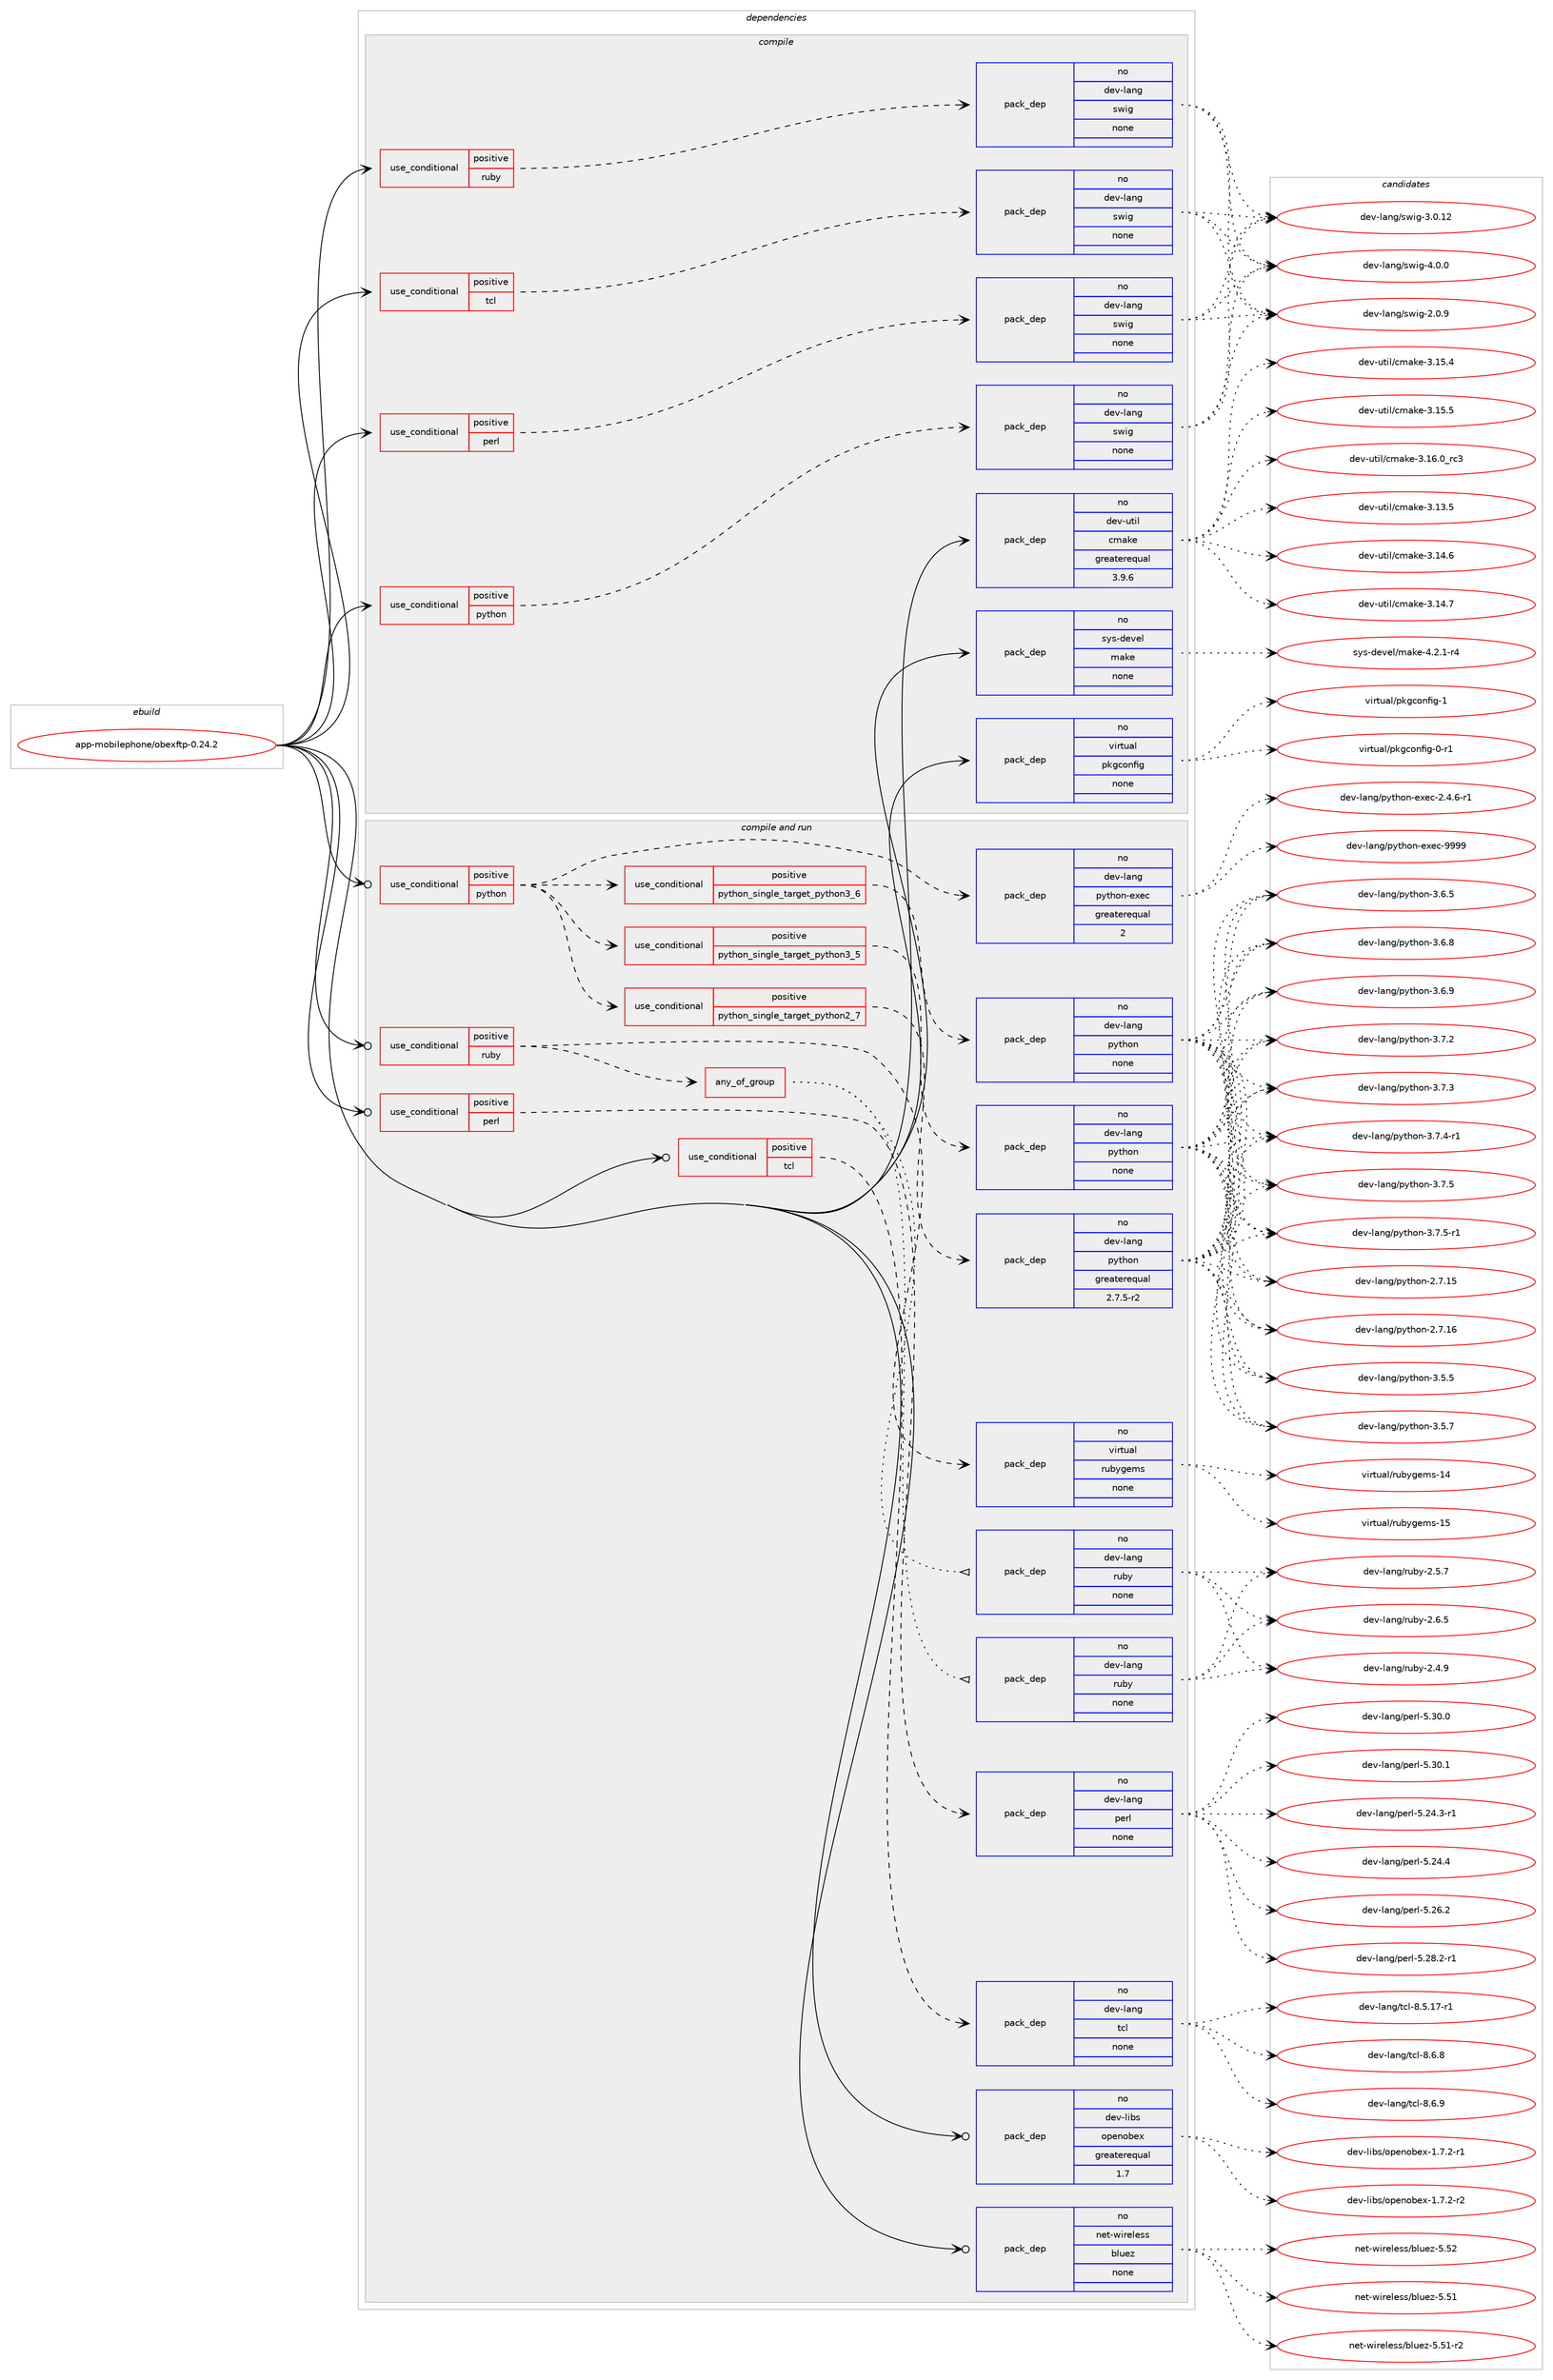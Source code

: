 digraph prolog {

# *************
# Graph options
# *************

newrank=true;
concentrate=true;
compound=true;
graph [rankdir=LR,fontname=Helvetica,fontsize=10,ranksep=1.5];#, ranksep=2.5, nodesep=0.2];
edge  [arrowhead=vee];
node  [fontname=Helvetica,fontsize=10];

# **********
# The ebuild
# **********

subgraph cluster_leftcol {
color=gray;
rank=same;
label=<<i>ebuild</i>>;
id [label="app-mobilephone/obexftp-0.24.2", color=red, width=4, href="../app-mobilephone/obexftp-0.24.2.svg"];
}

# ****************
# The dependencies
# ****************

subgraph cluster_midcol {
color=gray;
label=<<i>dependencies</i>>;
subgraph cluster_compile {
fillcolor="#eeeeee";
style=filled;
label=<<i>compile</i>>;
subgraph cond119782 {
dependency501465 [label=<<TABLE BORDER="0" CELLBORDER="1" CELLSPACING="0" CELLPADDING="4"><TR><TD ROWSPAN="3" CELLPADDING="10">use_conditional</TD></TR><TR><TD>positive</TD></TR><TR><TD>perl</TD></TR></TABLE>>, shape=none, color=red];
subgraph pack372612 {
dependency501466 [label=<<TABLE BORDER="0" CELLBORDER="1" CELLSPACING="0" CELLPADDING="4" WIDTH="220"><TR><TD ROWSPAN="6" CELLPADDING="30">pack_dep</TD></TR><TR><TD WIDTH="110">no</TD></TR><TR><TD>dev-lang</TD></TR><TR><TD>swig</TD></TR><TR><TD>none</TD></TR><TR><TD></TD></TR></TABLE>>, shape=none, color=blue];
}
dependency501465:e -> dependency501466:w [weight=20,style="dashed",arrowhead="vee"];
}
id:e -> dependency501465:w [weight=20,style="solid",arrowhead="vee"];
subgraph cond119783 {
dependency501467 [label=<<TABLE BORDER="0" CELLBORDER="1" CELLSPACING="0" CELLPADDING="4"><TR><TD ROWSPAN="3" CELLPADDING="10">use_conditional</TD></TR><TR><TD>positive</TD></TR><TR><TD>python</TD></TR></TABLE>>, shape=none, color=red];
subgraph pack372613 {
dependency501468 [label=<<TABLE BORDER="0" CELLBORDER="1" CELLSPACING="0" CELLPADDING="4" WIDTH="220"><TR><TD ROWSPAN="6" CELLPADDING="30">pack_dep</TD></TR><TR><TD WIDTH="110">no</TD></TR><TR><TD>dev-lang</TD></TR><TR><TD>swig</TD></TR><TR><TD>none</TD></TR><TR><TD></TD></TR></TABLE>>, shape=none, color=blue];
}
dependency501467:e -> dependency501468:w [weight=20,style="dashed",arrowhead="vee"];
}
id:e -> dependency501467:w [weight=20,style="solid",arrowhead="vee"];
subgraph cond119784 {
dependency501469 [label=<<TABLE BORDER="0" CELLBORDER="1" CELLSPACING="0" CELLPADDING="4"><TR><TD ROWSPAN="3" CELLPADDING="10">use_conditional</TD></TR><TR><TD>positive</TD></TR><TR><TD>ruby</TD></TR></TABLE>>, shape=none, color=red];
subgraph pack372614 {
dependency501470 [label=<<TABLE BORDER="0" CELLBORDER="1" CELLSPACING="0" CELLPADDING="4" WIDTH="220"><TR><TD ROWSPAN="6" CELLPADDING="30">pack_dep</TD></TR><TR><TD WIDTH="110">no</TD></TR><TR><TD>dev-lang</TD></TR><TR><TD>swig</TD></TR><TR><TD>none</TD></TR><TR><TD></TD></TR></TABLE>>, shape=none, color=blue];
}
dependency501469:e -> dependency501470:w [weight=20,style="dashed",arrowhead="vee"];
}
id:e -> dependency501469:w [weight=20,style="solid",arrowhead="vee"];
subgraph cond119785 {
dependency501471 [label=<<TABLE BORDER="0" CELLBORDER="1" CELLSPACING="0" CELLPADDING="4"><TR><TD ROWSPAN="3" CELLPADDING="10">use_conditional</TD></TR><TR><TD>positive</TD></TR><TR><TD>tcl</TD></TR></TABLE>>, shape=none, color=red];
subgraph pack372615 {
dependency501472 [label=<<TABLE BORDER="0" CELLBORDER="1" CELLSPACING="0" CELLPADDING="4" WIDTH="220"><TR><TD ROWSPAN="6" CELLPADDING="30">pack_dep</TD></TR><TR><TD WIDTH="110">no</TD></TR><TR><TD>dev-lang</TD></TR><TR><TD>swig</TD></TR><TR><TD>none</TD></TR><TR><TD></TD></TR></TABLE>>, shape=none, color=blue];
}
dependency501471:e -> dependency501472:w [weight=20,style="dashed",arrowhead="vee"];
}
id:e -> dependency501471:w [weight=20,style="solid",arrowhead="vee"];
subgraph pack372616 {
dependency501473 [label=<<TABLE BORDER="0" CELLBORDER="1" CELLSPACING="0" CELLPADDING="4" WIDTH="220"><TR><TD ROWSPAN="6" CELLPADDING="30">pack_dep</TD></TR><TR><TD WIDTH="110">no</TD></TR><TR><TD>dev-util</TD></TR><TR><TD>cmake</TD></TR><TR><TD>greaterequal</TD></TR><TR><TD>3.9.6</TD></TR></TABLE>>, shape=none, color=blue];
}
id:e -> dependency501473:w [weight=20,style="solid",arrowhead="vee"];
subgraph pack372617 {
dependency501474 [label=<<TABLE BORDER="0" CELLBORDER="1" CELLSPACING="0" CELLPADDING="4" WIDTH="220"><TR><TD ROWSPAN="6" CELLPADDING="30">pack_dep</TD></TR><TR><TD WIDTH="110">no</TD></TR><TR><TD>sys-devel</TD></TR><TR><TD>make</TD></TR><TR><TD>none</TD></TR><TR><TD></TD></TR></TABLE>>, shape=none, color=blue];
}
id:e -> dependency501474:w [weight=20,style="solid",arrowhead="vee"];
subgraph pack372618 {
dependency501475 [label=<<TABLE BORDER="0" CELLBORDER="1" CELLSPACING="0" CELLPADDING="4" WIDTH="220"><TR><TD ROWSPAN="6" CELLPADDING="30">pack_dep</TD></TR><TR><TD WIDTH="110">no</TD></TR><TR><TD>virtual</TD></TR><TR><TD>pkgconfig</TD></TR><TR><TD>none</TD></TR><TR><TD></TD></TR></TABLE>>, shape=none, color=blue];
}
id:e -> dependency501475:w [weight=20,style="solid",arrowhead="vee"];
}
subgraph cluster_compileandrun {
fillcolor="#eeeeee";
style=filled;
label=<<i>compile and run</i>>;
subgraph cond119786 {
dependency501476 [label=<<TABLE BORDER="0" CELLBORDER="1" CELLSPACING="0" CELLPADDING="4"><TR><TD ROWSPAN="3" CELLPADDING="10">use_conditional</TD></TR><TR><TD>positive</TD></TR><TR><TD>perl</TD></TR></TABLE>>, shape=none, color=red];
subgraph pack372619 {
dependency501477 [label=<<TABLE BORDER="0" CELLBORDER="1" CELLSPACING="0" CELLPADDING="4" WIDTH="220"><TR><TD ROWSPAN="6" CELLPADDING="30">pack_dep</TD></TR><TR><TD WIDTH="110">no</TD></TR><TR><TD>dev-lang</TD></TR><TR><TD>perl</TD></TR><TR><TD>none</TD></TR><TR><TD></TD></TR></TABLE>>, shape=none, color=blue];
}
dependency501476:e -> dependency501477:w [weight=20,style="dashed",arrowhead="vee"];
}
id:e -> dependency501476:w [weight=20,style="solid",arrowhead="odotvee"];
subgraph cond119787 {
dependency501478 [label=<<TABLE BORDER="0" CELLBORDER="1" CELLSPACING="0" CELLPADDING="4"><TR><TD ROWSPAN="3" CELLPADDING="10">use_conditional</TD></TR><TR><TD>positive</TD></TR><TR><TD>python</TD></TR></TABLE>>, shape=none, color=red];
subgraph cond119788 {
dependency501479 [label=<<TABLE BORDER="0" CELLBORDER="1" CELLSPACING="0" CELLPADDING="4"><TR><TD ROWSPAN="3" CELLPADDING="10">use_conditional</TD></TR><TR><TD>positive</TD></TR><TR><TD>python_single_target_python2_7</TD></TR></TABLE>>, shape=none, color=red];
subgraph pack372620 {
dependency501480 [label=<<TABLE BORDER="0" CELLBORDER="1" CELLSPACING="0" CELLPADDING="4" WIDTH="220"><TR><TD ROWSPAN="6" CELLPADDING="30">pack_dep</TD></TR><TR><TD WIDTH="110">no</TD></TR><TR><TD>dev-lang</TD></TR><TR><TD>python</TD></TR><TR><TD>greaterequal</TD></TR><TR><TD>2.7.5-r2</TD></TR></TABLE>>, shape=none, color=blue];
}
dependency501479:e -> dependency501480:w [weight=20,style="dashed",arrowhead="vee"];
}
dependency501478:e -> dependency501479:w [weight=20,style="dashed",arrowhead="vee"];
subgraph cond119789 {
dependency501481 [label=<<TABLE BORDER="0" CELLBORDER="1" CELLSPACING="0" CELLPADDING="4"><TR><TD ROWSPAN="3" CELLPADDING="10">use_conditional</TD></TR><TR><TD>positive</TD></TR><TR><TD>python_single_target_python3_5</TD></TR></TABLE>>, shape=none, color=red];
subgraph pack372621 {
dependency501482 [label=<<TABLE BORDER="0" CELLBORDER="1" CELLSPACING="0" CELLPADDING="4" WIDTH="220"><TR><TD ROWSPAN="6" CELLPADDING="30">pack_dep</TD></TR><TR><TD WIDTH="110">no</TD></TR><TR><TD>dev-lang</TD></TR><TR><TD>python</TD></TR><TR><TD>none</TD></TR><TR><TD></TD></TR></TABLE>>, shape=none, color=blue];
}
dependency501481:e -> dependency501482:w [weight=20,style="dashed",arrowhead="vee"];
}
dependency501478:e -> dependency501481:w [weight=20,style="dashed",arrowhead="vee"];
subgraph cond119790 {
dependency501483 [label=<<TABLE BORDER="0" CELLBORDER="1" CELLSPACING="0" CELLPADDING="4"><TR><TD ROWSPAN="3" CELLPADDING="10">use_conditional</TD></TR><TR><TD>positive</TD></TR><TR><TD>python_single_target_python3_6</TD></TR></TABLE>>, shape=none, color=red];
subgraph pack372622 {
dependency501484 [label=<<TABLE BORDER="0" CELLBORDER="1" CELLSPACING="0" CELLPADDING="4" WIDTH="220"><TR><TD ROWSPAN="6" CELLPADDING="30">pack_dep</TD></TR><TR><TD WIDTH="110">no</TD></TR><TR><TD>dev-lang</TD></TR><TR><TD>python</TD></TR><TR><TD>none</TD></TR><TR><TD></TD></TR></TABLE>>, shape=none, color=blue];
}
dependency501483:e -> dependency501484:w [weight=20,style="dashed",arrowhead="vee"];
}
dependency501478:e -> dependency501483:w [weight=20,style="dashed",arrowhead="vee"];
subgraph pack372623 {
dependency501485 [label=<<TABLE BORDER="0" CELLBORDER="1" CELLSPACING="0" CELLPADDING="4" WIDTH="220"><TR><TD ROWSPAN="6" CELLPADDING="30">pack_dep</TD></TR><TR><TD WIDTH="110">no</TD></TR><TR><TD>dev-lang</TD></TR><TR><TD>python-exec</TD></TR><TR><TD>greaterequal</TD></TR><TR><TD>2</TD></TR></TABLE>>, shape=none, color=blue];
}
dependency501478:e -> dependency501485:w [weight=20,style="dashed",arrowhead="vee"];
}
id:e -> dependency501478:w [weight=20,style="solid",arrowhead="odotvee"];
subgraph cond119791 {
dependency501486 [label=<<TABLE BORDER="0" CELLBORDER="1" CELLSPACING="0" CELLPADDING="4"><TR><TD ROWSPAN="3" CELLPADDING="10">use_conditional</TD></TR><TR><TD>positive</TD></TR><TR><TD>ruby</TD></TR></TABLE>>, shape=none, color=red];
subgraph any8755 {
dependency501487 [label=<<TABLE BORDER="0" CELLBORDER="1" CELLSPACING="0" CELLPADDING="4"><TR><TD CELLPADDING="10">any_of_group</TD></TR></TABLE>>, shape=none, color=red];subgraph pack372624 {
dependency501488 [label=<<TABLE BORDER="0" CELLBORDER="1" CELLSPACING="0" CELLPADDING="4" WIDTH="220"><TR><TD ROWSPAN="6" CELLPADDING="30">pack_dep</TD></TR><TR><TD WIDTH="110">no</TD></TR><TR><TD>dev-lang</TD></TR><TR><TD>ruby</TD></TR><TR><TD>none</TD></TR><TR><TD></TD></TR></TABLE>>, shape=none, color=blue];
}
dependency501487:e -> dependency501488:w [weight=20,style="dotted",arrowhead="oinv"];
subgraph pack372625 {
dependency501489 [label=<<TABLE BORDER="0" CELLBORDER="1" CELLSPACING="0" CELLPADDING="4" WIDTH="220"><TR><TD ROWSPAN="6" CELLPADDING="30">pack_dep</TD></TR><TR><TD WIDTH="110">no</TD></TR><TR><TD>dev-lang</TD></TR><TR><TD>ruby</TD></TR><TR><TD>none</TD></TR><TR><TD></TD></TR></TABLE>>, shape=none, color=blue];
}
dependency501487:e -> dependency501489:w [weight=20,style="dotted",arrowhead="oinv"];
}
dependency501486:e -> dependency501487:w [weight=20,style="dashed",arrowhead="vee"];
subgraph pack372626 {
dependency501490 [label=<<TABLE BORDER="0" CELLBORDER="1" CELLSPACING="0" CELLPADDING="4" WIDTH="220"><TR><TD ROWSPAN="6" CELLPADDING="30">pack_dep</TD></TR><TR><TD WIDTH="110">no</TD></TR><TR><TD>virtual</TD></TR><TR><TD>rubygems</TD></TR><TR><TD>none</TD></TR><TR><TD></TD></TR></TABLE>>, shape=none, color=blue];
}
dependency501486:e -> dependency501490:w [weight=20,style="dashed",arrowhead="vee"];
}
id:e -> dependency501486:w [weight=20,style="solid",arrowhead="odotvee"];
subgraph cond119792 {
dependency501491 [label=<<TABLE BORDER="0" CELLBORDER="1" CELLSPACING="0" CELLPADDING="4"><TR><TD ROWSPAN="3" CELLPADDING="10">use_conditional</TD></TR><TR><TD>positive</TD></TR><TR><TD>tcl</TD></TR></TABLE>>, shape=none, color=red];
subgraph pack372627 {
dependency501492 [label=<<TABLE BORDER="0" CELLBORDER="1" CELLSPACING="0" CELLPADDING="4" WIDTH="220"><TR><TD ROWSPAN="6" CELLPADDING="30">pack_dep</TD></TR><TR><TD WIDTH="110">no</TD></TR><TR><TD>dev-lang</TD></TR><TR><TD>tcl</TD></TR><TR><TD>none</TD></TR><TR><TD></TD></TR></TABLE>>, shape=none, color=blue];
}
dependency501491:e -> dependency501492:w [weight=20,style="dashed",arrowhead="vee"];
}
id:e -> dependency501491:w [weight=20,style="solid",arrowhead="odotvee"];
subgraph pack372628 {
dependency501493 [label=<<TABLE BORDER="0" CELLBORDER="1" CELLSPACING="0" CELLPADDING="4" WIDTH="220"><TR><TD ROWSPAN="6" CELLPADDING="30">pack_dep</TD></TR><TR><TD WIDTH="110">no</TD></TR><TR><TD>dev-libs</TD></TR><TR><TD>openobex</TD></TR><TR><TD>greaterequal</TD></TR><TR><TD>1.7</TD></TR></TABLE>>, shape=none, color=blue];
}
id:e -> dependency501493:w [weight=20,style="solid",arrowhead="odotvee"];
subgraph pack372629 {
dependency501494 [label=<<TABLE BORDER="0" CELLBORDER="1" CELLSPACING="0" CELLPADDING="4" WIDTH="220"><TR><TD ROWSPAN="6" CELLPADDING="30">pack_dep</TD></TR><TR><TD WIDTH="110">no</TD></TR><TR><TD>net-wireless</TD></TR><TR><TD>bluez</TD></TR><TR><TD>none</TD></TR><TR><TD></TD></TR></TABLE>>, shape=none, color=blue];
}
id:e -> dependency501494:w [weight=20,style="solid",arrowhead="odotvee"];
}
subgraph cluster_run {
fillcolor="#eeeeee";
style=filled;
label=<<i>run</i>>;
}
}

# **************
# The candidates
# **************

subgraph cluster_choices {
rank=same;
color=gray;
label=<<i>candidates</i>>;

subgraph choice372612 {
color=black;
nodesep=1;
choice100101118451089711010347115119105103455046484657 [label="dev-lang/swig-2.0.9", color=red, width=4,href="../dev-lang/swig-2.0.9.svg"];
choice10010111845108971101034711511910510345514648464950 [label="dev-lang/swig-3.0.12", color=red, width=4,href="../dev-lang/swig-3.0.12.svg"];
choice100101118451089711010347115119105103455246484648 [label="dev-lang/swig-4.0.0", color=red, width=4,href="../dev-lang/swig-4.0.0.svg"];
dependency501466:e -> choice100101118451089711010347115119105103455046484657:w [style=dotted,weight="100"];
dependency501466:e -> choice10010111845108971101034711511910510345514648464950:w [style=dotted,weight="100"];
dependency501466:e -> choice100101118451089711010347115119105103455246484648:w [style=dotted,weight="100"];
}
subgraph choice372613 {
color=black;
nodesep=1;
choice100101118451089711010347115119105103455046484657 [label="dev-lang/swig-2.0.9", color=red, width=4,href="../dev-lang/swig-2.0.9.svg"];
choice10010111845108971101034711511910510345514648464950 [label="dev-lang/swig-3.0.12", color=red, width=4,href="../dev-lang/swig-3.0.12.svg"];
choice100101118451089711010347115119105103455246484648 [label="dev-lang/swig-4.0.0", color=red, width=4,href="../dev-lang/swig-4.0.0.svg"];
dependency501468:e -> choice100101118451089711010347115119105103455046484657:w [style=dotted,weight="100"];
dependency501468:e -> choice10010111845108971101034711511910510345514648464950:w [style=dotted,weight="100"];
dependency501468:e -> choice100101118451089711010347115119105103455246484648:w [style=dotted,weight="100"];
}
subgraph choice372614 {
color=black;
nodesep=1;
choice100101118451089711010347115119105103455046484657 [label="dev-lang/swig-2.0.9", color=red, width=4,href="../dev-lang/swig-2.0.9.svg"];
choice10010111845108971101034711511910510345514648464950 [label="dev-lang/swig-3.0.12", color=red, width=4,href="../dev-lang/swig-3.0.12.svg"];
choice100101118451089711010347115119105103455246484648 [label="dev-lang/swig-4.0.0", color=red, width=4,href="../dev-lang/swig-4.0.0.svg"];
dependency501470:e -> choice100101118451089711010347115119105103455046484657:w [style=dotted,weight="100"];
dependency501470:e -> choice10010111845108971101034711511910510345514648464950:w [style=dotted,weight="100"];
dependency501470:e -> choice100101118451089711010347115119105103455246484648:w [style=dotted,weight="100"];
}
subgraph choice372615 {
color=black;
nodesep=1;
choice100101118451089711010347115119105103455046484657 [label="dev-lang/swig-2.0.9", color=red, width=4,href="../dev-lang/swig-2.0.9.svg"];
choice10010111845108971101034711511910510345514648464950 [label="dev-lang/swig-3.0.12", color=red, width=4,href="../dev-lang/swig-3.0.12.svg"];
choice100101118451089711010347115119105103455246484648 [label="dev-lang/swig-4.0.0", color=red, width=4,href="../dev-lang/swig-4.0.0.svg"];
dependency501472:e -> choice100101118451089711010347115119105103455046484657:w [style=dotted,weight="100"];
dependency501472:e -> choice10010111845108971101034711511910510345514648464950:w [style=dotted,weight="100"];
dependency501472:e -> choice100101118451089711010347115119105103455246484648:w [style=dotted,weight="100"];
}
subgraph choice372616 {
color=black;
nodesep=1;
choice1001011184511711610510847991099710710145514649514653 [label="dev-util/cmake-3.13.5", color=red, width=4,href="../dev-util/cmake-3.13.5.svg"];
choice1001011184511711610510847991099710710145514649524654 [label="dev-util/cmake-3.14.6", color=red, width=4,href="../dev-util/cmake-3.14.6.svg"];
choice1001011184511711610510847991099710710145514649524655 [label="dev-util/cmake-3.14.7", color=red, width=4,href="../dev-util/cmake-3.14.7.svg"];
choice1001011184511711610510847991099710710145514649534652 [label="dev-util/cmake-3.15.4", color=red, width=4,href="../dev-util/cmake-3.15.4.svg"];
choice1001011184511711610510847991099710710145514649534653 [label="dev-util/cmake-3.15.5", color=red, width=4,href="../dev-util/cmake-3.15.5.svg"];
choice1001011184511711610510847991099710710145514649544648951149951 [label="dev-util/cmake-3.16.0_rc3", color=red, width=4,href="../dev-util/cmake-3.16.0_rc3.svg"];
dependency501473:e -> choice1001011184511711610510847991099710710145514649514653:w [style=dotted,weight="100"];
dependency501473:e -> choice1001011184511711610510847991099710710145514649524654:w [style=dotted,weight="100"];
dependency501473:e -> choice1001011184511711610510847991099710710145514649524655:w [style=dotted,weight="100"];
dependency501473:e -> choice1001011184511711610510847991099710710145514649534652:w [style=dotted,weight="100"];
dependency501473:e -> choice1001011184511711610510847991099710710145514649534653:w [style=dotted,weight="100"];
dependency501473:e -> choice1001011184511711610510847991099710710145514649544648951149951:w [style=dotted,weight="100"];
}
subgraph choice372617 {
color=black;
nodesep=1;
choice1151211154510010111810110847109971071014552465046494511452 [label="sys-devel/make-4.2.1-r4", color=red, width=4,href="../sys-devel/make-4.2.1-r4.svg"];
dependency501474:e -> choice1151211154510010111810110847109971071014552465046494511452:w [style=dotted,weight="100"];
}
subgraph choice372618 {
color=black;
nodesep=1;
choice11810511411611797108471121071039911111010210510345484511449 [label="virtual/pkgconfig-0-r1", color=red, width=4,href="../virtual/pkgconfig-0-r1.svg"];
choice1181051141161179710847112107103991111101021051034549 [label="virtual/pkgconfig-1", color=red, width=4,href="../virtual/pkgconfig-1.svg"];
dependency501475:e -> choice11810511411611797108471121071039911111010210510345484511449:w [style=dotted,weight="100"];
dependency501475:e -> choice1181051141161179710847112107103991111101021051034549:w [style=dotted,weight="100"];
}
subgraph choice372619 {
color=black;
nodesep=1;
choice100101118451089711010347112101114108455346505246514511449 [label="dev-lang/perl-5.24.3-r1", color=red, width=4,href="../dev-lang/perl-5.24.3-r1.svg"];
choice10010111845108971101034711210111410845534650524652 [label="dev-lang/perl-5.24.4", color=red, width=4,href="../dev-lang/perl-5.24.4.svg"];
choice10010111845108971101034711210111410845534650544650 [label="dev-lang/perl-5.26.2", color=red, width=4,href="../dev-lang/perl-5.26.2.svg"];
choice100101118451089711010347112101114108455346505646504511449 [label="dev-lang/perl-5.28.2-r1", color=red, width=4,href="../dev-lang/perl-5.28.2-r1.svg"];
choice10010111845108971101034711210111410845534651484648 [label="dev-lang/perl-5.30.0", color=red, width=4,href="../dev-lang/perl-5.30.0.svg"];
choice10010111845108971101034711210111410845534651484649 [label="dev-lang/perl-5.30.1", color=red, width=4,href="../dev-lang/perl-5.30.1.svg"];
dependency501477:e -> choice100101118451089711010347112101114108455346505246514511449:w [style=dotted,weight="100"];
dependency501477:e -> choice10010111845108971101034711210111410845534650524652:w [style=dotted,weight="100"];
dependency501477:e -> choice10010111845108971101034711210111410845534650544650:w [style=dotted,weight="100"];
dependency501477:e -> choice100101118451089711010347112101114108455346505646504511449:w [style=dotted,weight="100"];
dependency501477:e -> choice10010111845108971101034711210111410845534651484648:w [style=dotted,weight="100"];
dependency501477:e -> choice10010111845108971101034711210111410845534651484649:w [style=dotted,weight="100"];
}
subgraph choice372620 {
color=black;
nodesep=1;
choice10010111845108971101034711212111610411111045504655464953 [label="dev-lang/python-2.7.15", color=red, width=4,href="../dev-lang/python-2.7.15.svg"];
choice10010111845108971101034711212111610411111045504655464954 [label="dev-lang/python-2.7.16", color=red, width=4,href="../dev-lang/python-2.7.16.svg"];
choice100101118451089711010347112121116104111110455146534653 [label="dev-lang/python-3.5.5", color=red, width=4,href="../dev-lang/python-3.5.5.svg"];
choice100101118451089711010347112121116104111110455146534655 [label="dev-lang/python-3.5.7", color=red, width=4,href="../dev-lang/python-3.5.7.svg"];
choice100101118451089711010347112121116104111110455146544653 [label="dev-lang/python-3.6.5", color=red, width=4,href="../dev-lang/python-3.6.5.svg"];
choice100101118451089711010347112121116104111110455146544656 [label="dev-lang/python-3.6.8", color=red, width=4,href="../dev-lang/python-3.6.8.svg"];
choice100101118451089711010347112121116104111110455146544657 [label="dev-lang/python-3.6.9", color=red, width=4,href="../dev-lang/python-3.6.9.svg"];
choice100101118451089711010347112121116104111110455146554650 [label="dev-lang/python-3.7.2", color=red, width=4,href="../dev-lang/python-3.7.2.svg"];
choice100101118451089711010347112121116104111110455146554651 [label="dev-lang/python-3.7.3", color=red, width=4,href="../dev-lang/python-3.7.3.svg"];
choice1001011184510897110103471121211161041111104551465546524511449 [label="dev-lang/python-3.7.4-r1", color=red, width=4,href="../dev-lang/python-3.7.4-r1.svg"];
choice100101118451089711010347112121116104111110455146554653 [label="dev-lang/python-3.7.5", color=red, width=4,href="../dev-lang/python-3.7.5.svg"];
choice1001011184510897110103471121211161041111104551465546534511449 [label="dev-lang/python-3.7.5-r1", color=red, width=4,href="../dev-lang/python-3.7.5-r1.svg"];
dependency501480:e -> choice10010111845108971101034711212111610411111045504655464953:w [style=dotted,weight="100"];
dependency501480:e -> choice10010111845108971101034711212111610411111045504655464954:w [style=dotted,weight="100"];
dependency501480:e -> choice100101118451089711010347112121116104111110455146534653:w [style=dotted,weight="100"];
dependency501480:e -> choice100101118451089711010347112121116104111110455146534655:w [style=dotted,weight="100"];
dependency501480:e -> choice100101118451089711010347112121116104111110455146544653:w [style=dotted,weight="100"];
dependency501480:e -> choice100101118451089711010347112121116104111110455146544656:w [style=dotted,weight="100"];
dependency501480:e -> choice100101118451089711010347112121116104111110455146544657:w [style=dotted,weight="100"];
dependency501480:e -> choice100101118451089711010347112121116104111110455146554650:w [style=dotted,weight="100"];
dependency501480:e -> choice100101118451089711010347112121116104111110455146554651:w [style=dotted,weight="100"];
dependency501480:e -> choice1001011184510897110103471121211161041111104551465546524511449:w [style=dotted,weight="100"];
dependency501480:e -> choice100101118451089711010347112121116104111110455146554653:w [style=dotted,weight="100"];
dependency501480:e -> choice1001011184510897110103471121211161041111104551465546534511449:w [style=dotted,weight="100"];
}
subgraph choice372621 {
color=black;
nodesep=1;
choice10010111845108971101034711212111610411111045504655464953 [label="dev-lang/python-2.7.15", color=red, width=4,href="../dev-lang/python-2.7.15.svg"];
choice10010111845108971101034711212111610411111045504655464954 [label="dev-lang/python-2.7.16", color=red, width=4,href="../dev-lang/python-2.7.16.svg"];
choice100101118451089711010347112121116104111110455146534653 [label="dev-lang/python-3.5.5", color=red, width=4,href="../dev-lang/python-3.5.5.svg"];
choice100101118451089711010347112121116104111110455146534655 [label="dev-lang/python-3.5.7", color=red, width=4,href="../dev-lang/python-3.5.7.svg"];
choice100101118451089711010347112121116104111110455146544653 [label="dev-lang/python-3.6.5", color=red, width=4,href="../dev-lang/python-3.6.5.svg"];
choice100101118451089711010347112121116104111110455146544656 [label="dev-lang/python-3.6.8", color=red, width=4,href="../dev-lang/python-3.6.8.svg"];
choice100101118451089711010347112121116104111110455146544657 [label="dev-lang/python-3.6.9", color=red, width=4,href="../dev-lang/python-3.6.9.svg"];
choice100101118451089711010347112121116104111110455146554650 [label="dev-lang/python-3.7.2", color=red, width=4,href="../dev-lang/python-3.7.2.svg"];
choice100101118451089711010347112121116104111110455146554651 [label="dev-lang/python-3.7.3", color=red, width=4,href="../dev-lang/python-3.7.3.svg"];
choice1001011184510897110103471121211161041111104551465546524511449 [label="dev-lang/python-3.7.4-r1", color=red, width=4,href="../dev-lang/python-3.7.4-r1.svg"];
choice100101118451089711010347112121116104111110455146554653 [label="dev-lang/python-3.7.5", color=red, width=4,href="../dev-lang/python-3.7.5.svg"];
choice1001011184510897110103471121211161041111104551465546534511449 [label="dev-lang/python-3.7.5-r1", color=red, width=4,href="../dev-lang/python-3.7.5-r1.svg"];
dependency501482:e -> choice10010111845108971101034711212111610411111045504655464953:w [style=dotted,weight="100"];
dependency501482:e -> choice10010111845108971101034711212111610411111045504655464954:w [style=dotted,weight="100"];
dependency501482:e -> choice100101118451089711010347112121116104111110455146534653:w [style=dotted,weight="100"];
dependency501482:e -> choice100101118451089711010347112121116104111110455146534655:w [style=dotted,weight="100"];
dependency501482:e -> choice100101118451089711010347112121116104111110455146544653:w [style=dotted,weight="100"];
dependency501482:e -> choice100101118451089711010347112121116104111110455146544656:w [style=dotted,weight="100"];
dependency501482:e -> choice100101118451089711010347112121116104111110455146544657:w [style=dotted,weight="100"];
dependency501482:e -> choice100101118451089711010347112121116104111110455146554650:w [style=dotted,weight="100"];
dependency501482:e -> choice100101118451089711010347112121116104111110455146554651:w [style=dotted,weight="100"];
dependency501482:e -> choice1001011184510897110103471121211161041111104551465546524511449:w [style=dotted,weight="100"];
dependency501482:e -> choice100101118451089711010347112121116104111110455146554653:w [style=dotted,weight="100"];
dependency501482:e -> choice1001011184510897110103471121211161041111104551465546534511449:w [style=dotted,weight="100"];
}
subgraph choice372622 {
color=black;
nodesep=1;
choice10010111845108971101034711212111610411111045504655464953 [label="dev-lang/python-2.7.15", color=red, width=4,href="../dev-lang/python-2.7.15.svg"];
choice10010111845108971101034711212111610411111045504655464954 [label="dev-lang/python-2.7.16", color=red, width=4,href="../dev-lang/python-2.7.16.svg"];
choice100101118451089711010347112121116104111110455146534653 [label="dev-lang/python-3.5.5", color=red, width=4,href="../dev-lang/python-3.5.5.svg"];
choice100101118451089711010347112121116104111110455146534655 [label="dev-lang/python-3.5.7", color=red, width=4,href="../dev-lang/python-3.5.7.svg"];
choice100101118451089711010347112121116104111110455146544653 [label="dev-lang/python-3.6.5", color=red, width=4,href="../dev-lang/python-3.6.5.svg"];
choice100101118451089711010347112121116104111110455146544656 [label="dev-lang/python-3.6.8", color=red, width=4,href="../dev-lang/python-3.6.8.svg"];
choice100101118451089711010347112121116104111110455146544657 [label="dev-lang/python-3.6.9", color=red, width=4,href="../dev-lang/python-3.6.9.svg"];
choice100101118451089711010347112121116104111110455146554650 [label="dev-lang/python-3.7.2", color=red, width=4,href="../dev-lang/python-3.7.2.svg"];
choice100101118451089711010347112121116104111110455146554651 [label="dev-lang/python-3.7.3", color=red, width=4,href="../dev-lang/python-3.7.3.svg"];
choice1001011184510897110103471121211161041111104551465546524511449 [label="dev-lang/python-3.7.4-r1", color=red, width=4,href="../dev-lang/python-3.7.4-r1.svg"];
choice100101118451089711010347112121116104111110455146554653 [label="dev-lang/python-3.7.5", color=red, width=4,href="../dev-lang/python-3.7.5.svg"];
choice1001011184510897110103471121211161041111104551465546534511449 [label="dev-lang/python-3.7.5-r1", color=red, width=4,href="../dev-lang/python-3.7.5-r1.svg"];
dependency501484:e -> choice10010111845108971101034711212111610411111045504655464953:w [style=dotted,weight="100"];
dependency501484:e -> choice10010111845108971101034711212111610411111045504655464954:w [style=dotted,weight="100"];
dependency501484:e -> choice100101118451089711010347112121116104111110455146534653:w [style=dotted,weight="100"];
dependency501484:e -> choice100101118451089711010347112121116104111110455146534655:w [style=dotted,weight="100"];
dependency501484:e -> choice100101118451089711010347112121116104111110455146544653:w [style=dotted,weight="100"];
dependency501484:e -> choice100101118451089711010347112121116104111110455146544656:w [style=dotted,weight="100"];
dependency501484:e -> choice100101118451089711010347112121116104111110455146544657:w [style=dotted,weight="100"];
dependency501484:e -> choice100101118451089711010347112121116104111110455146554650:w [style=dotted,weight="100"];
dependency501484:e -> choice100101118451089711010347112121116104111110455146554651:w [style=dotted,weight="100"];
dependency501484:e -> choice1001011184510897110103471121211161041111104551465546524511449:w [style=dotted,weight="100"];
dependency501484:e -> choice100101118451089711010347112121116104111110455146554653:w [style=dotted,weight="100"];
dependency501484:e -> choice1001011184510897110103471121211161041111104551465546534511449:w [style=dotted,weight="100"];
}
subgraph choice372623 {
color=black;
nodesep=1;
choice10010111845108971101034711212111610411111045101120101994550465246544511449 [label="dev-lang/python-exec-2.4.6-r1", color=red, width=4,href="../dev-lang/python-exec-2.4.6-r1.svg"];
choice10010111845108971101034711212111610411111045101120101994557575757 [label="dev-lang/python-exec-9999", color=red, width=4,href="../dev-lang/python-exec-9999.svg"];
dependency501485:e -> choice10010111845108971101034711212111610411111045101120101994550465246544511449:w [style=dotted,weight="100"];
dependency501485:e -> choice10010111845108971101034711212111610411111045101120101994557575757:w [style=dotted,weight="100"];
}
subgraph choice372624 {
color=black;
nodesep=1;
choice10010111845108971101034711411798121455046524657 [label="dev-lang/ruby-2.4.9", color=red, width=4,href="../dev-lang/ruby-2.4.9.svg"];
choice10010111845108971101034711411798121455046534655 [label="dev-lang/ruby-2.5.7", color=red, width=4,href="../dev-lang/ruby-2.5.7.svg"];
choice10010111845108971101034711411798121455046544653 [label="dev-lang/ruby-2.6.5", color=red, width=4,href="../dev-lang/ruby-2.6.5.svg"];
dependency501488:e -> choice10010111845108971101034711411798121455046524657:w [style=dotted,weight="100"];
dependency501488:e -> choice10010111845108971101034711411798121455046534655:w [style=dotted,weight="100"];
dependency501488:e -> choice10010111845108971101034711411798121455046544653:w [style=dotted,weight="100"];
}
subgraph choice372625 {
color=black;
nodesep=1;
choice10010111845108971101034711411798121455046524657 [label="dev-lang/ruby-2.4.9", color=red, width=4,href="../dev-lang/ruby-2.4.9.svg"];
choice10010111845108971101034711411798121455046534655 [label="dev-lang/ruby-2.5.7", color=red, width=4,href="../dev-lang/ruby-2.5.7.svg"];
choice10010111845108971101034711411798121455046544653 [label="dev-lang/ruby-2.6.5", color=red, width=4,href="../dev-lang/ruby-2.6.5.svg"];
dependency501489:e -> choice10010111845108971101034711411798121455046524657:w [style=dotted,weight="100"];
dependency501489:e -> choice10010111845108971101034711411798121455046534655:w [style=dotted,weight="100"];
dependency501489:e -> choice10010111845108971101034711411798121455046544653:w [style=dotted,weight="100"];
}
subgraph choice372626 {
color=black;
nodesep=1;
choice118105114116117971084711411798121103101109115454952 [label="virtual/rubygems-14", color=red, width=4,href="../virtual/rubygems-14.svg"];
choice118105114116117971084711411798121103101109115454953 [label="virtual/rubygems-15", color=red, width=4,href="../virtual/rubygems-15.svg"];
dependency501490:e -> choice118105114116117971084711411798121103101109115454952:w [style=dotted,weight="100"];
dependency501490:e -> choice118105114116117971084711411798121103101109115454953:w [style=dotted,weight="100"];
}
subgraph choice372627 {
color=black;
nodesep=1;
choice10010111845108971101034711699108455646534649554511449 [label="dev-lang/tcl-8.5.17-r1", color=red, width=4,href="../dev-lang/tcl-8.5.17-r1.svg"];
choice10010111845108971101034711699108455646544656 [label="dev-lang/tcl-8.6.8", color=red, width=4,href="../dev-lang/tcl-8.6.8.svg"];
choice10010111845108971101034711699108455646544657 [label="dev-lang/tcl-8.6.9", color=red, width=4,href="../dev-lang/tcl-8.6.9.svg"];
dependency501492:e -> choice10010111845108971101034711699108455646534649554511449:w [style=dotted,weight="100"];
dependency501492:e -> choice10010111845108971101034711699108455646544656:w [style=dotted,weight="100"];
dependency501492:e -> choice10010111845108971101034711699108455646544657:w [style=dotted,weight="100"];
}
subgraph choice372628 {
color=black;
nodesep=1;
choice100101118451081059811547111112101110111981011204549465546504511449 [label="dev-libs/openobex-1.7.2-r1", color=red, width=4,href="../dev-libs/openobex-1.7.2-r1.svg"];
choice100101118451081059811547111112101110111981011204549465546504511450 [label="dev-libs/openobex-1.7.2-r2", color=red, width=4,href="../dev-libs/openobex-1.7.2-r2.svg"];
dependency501493:e -> choice100101118451081059811547111112101110111981011204549465546504511449:w [style=dotted,weight="100"];
dependency501493:e -> choice100101118451081059811547111112101110111981011204549465546504511450:w [style=dotted,weight="100"];
}
subgraph choice372629 {
color=black;
nodesep=1;
choice1101011164511910511410110810111511547981081171011224553465349 [label="net-wireless/bluez-5.51", color=red, width=4,href="../net-wireless/bluez-5.51.svg"];
choice11010111645119105114101108101115115479810811710112245534653494511450 [label="net-wireless/bluez-5.51-r2", color=red, width=4,href="../net-wireless/bluez-5.51-r2.svg"];
choice1101011164511910511410110810111511547981081171011224553465350 [label="net-wireless/bluez-5.52", color=red, width=4,href="../net-wireless/bluez-5.52.svg"];
dependency501494:e -> choice1101011164511910511410110810111511547981081171011224553465349:w [style=dotted,weight="100"];
dependency501494:e -> choice11010111645119105114101108101115115479810811710112245534653494511450:w [style=dotted,weight="100"];
dependency501494:e -> choice1101011164511910511410110810111511547981081171011224553465350:w [style=dotted,weight="100"];
}
}

}
